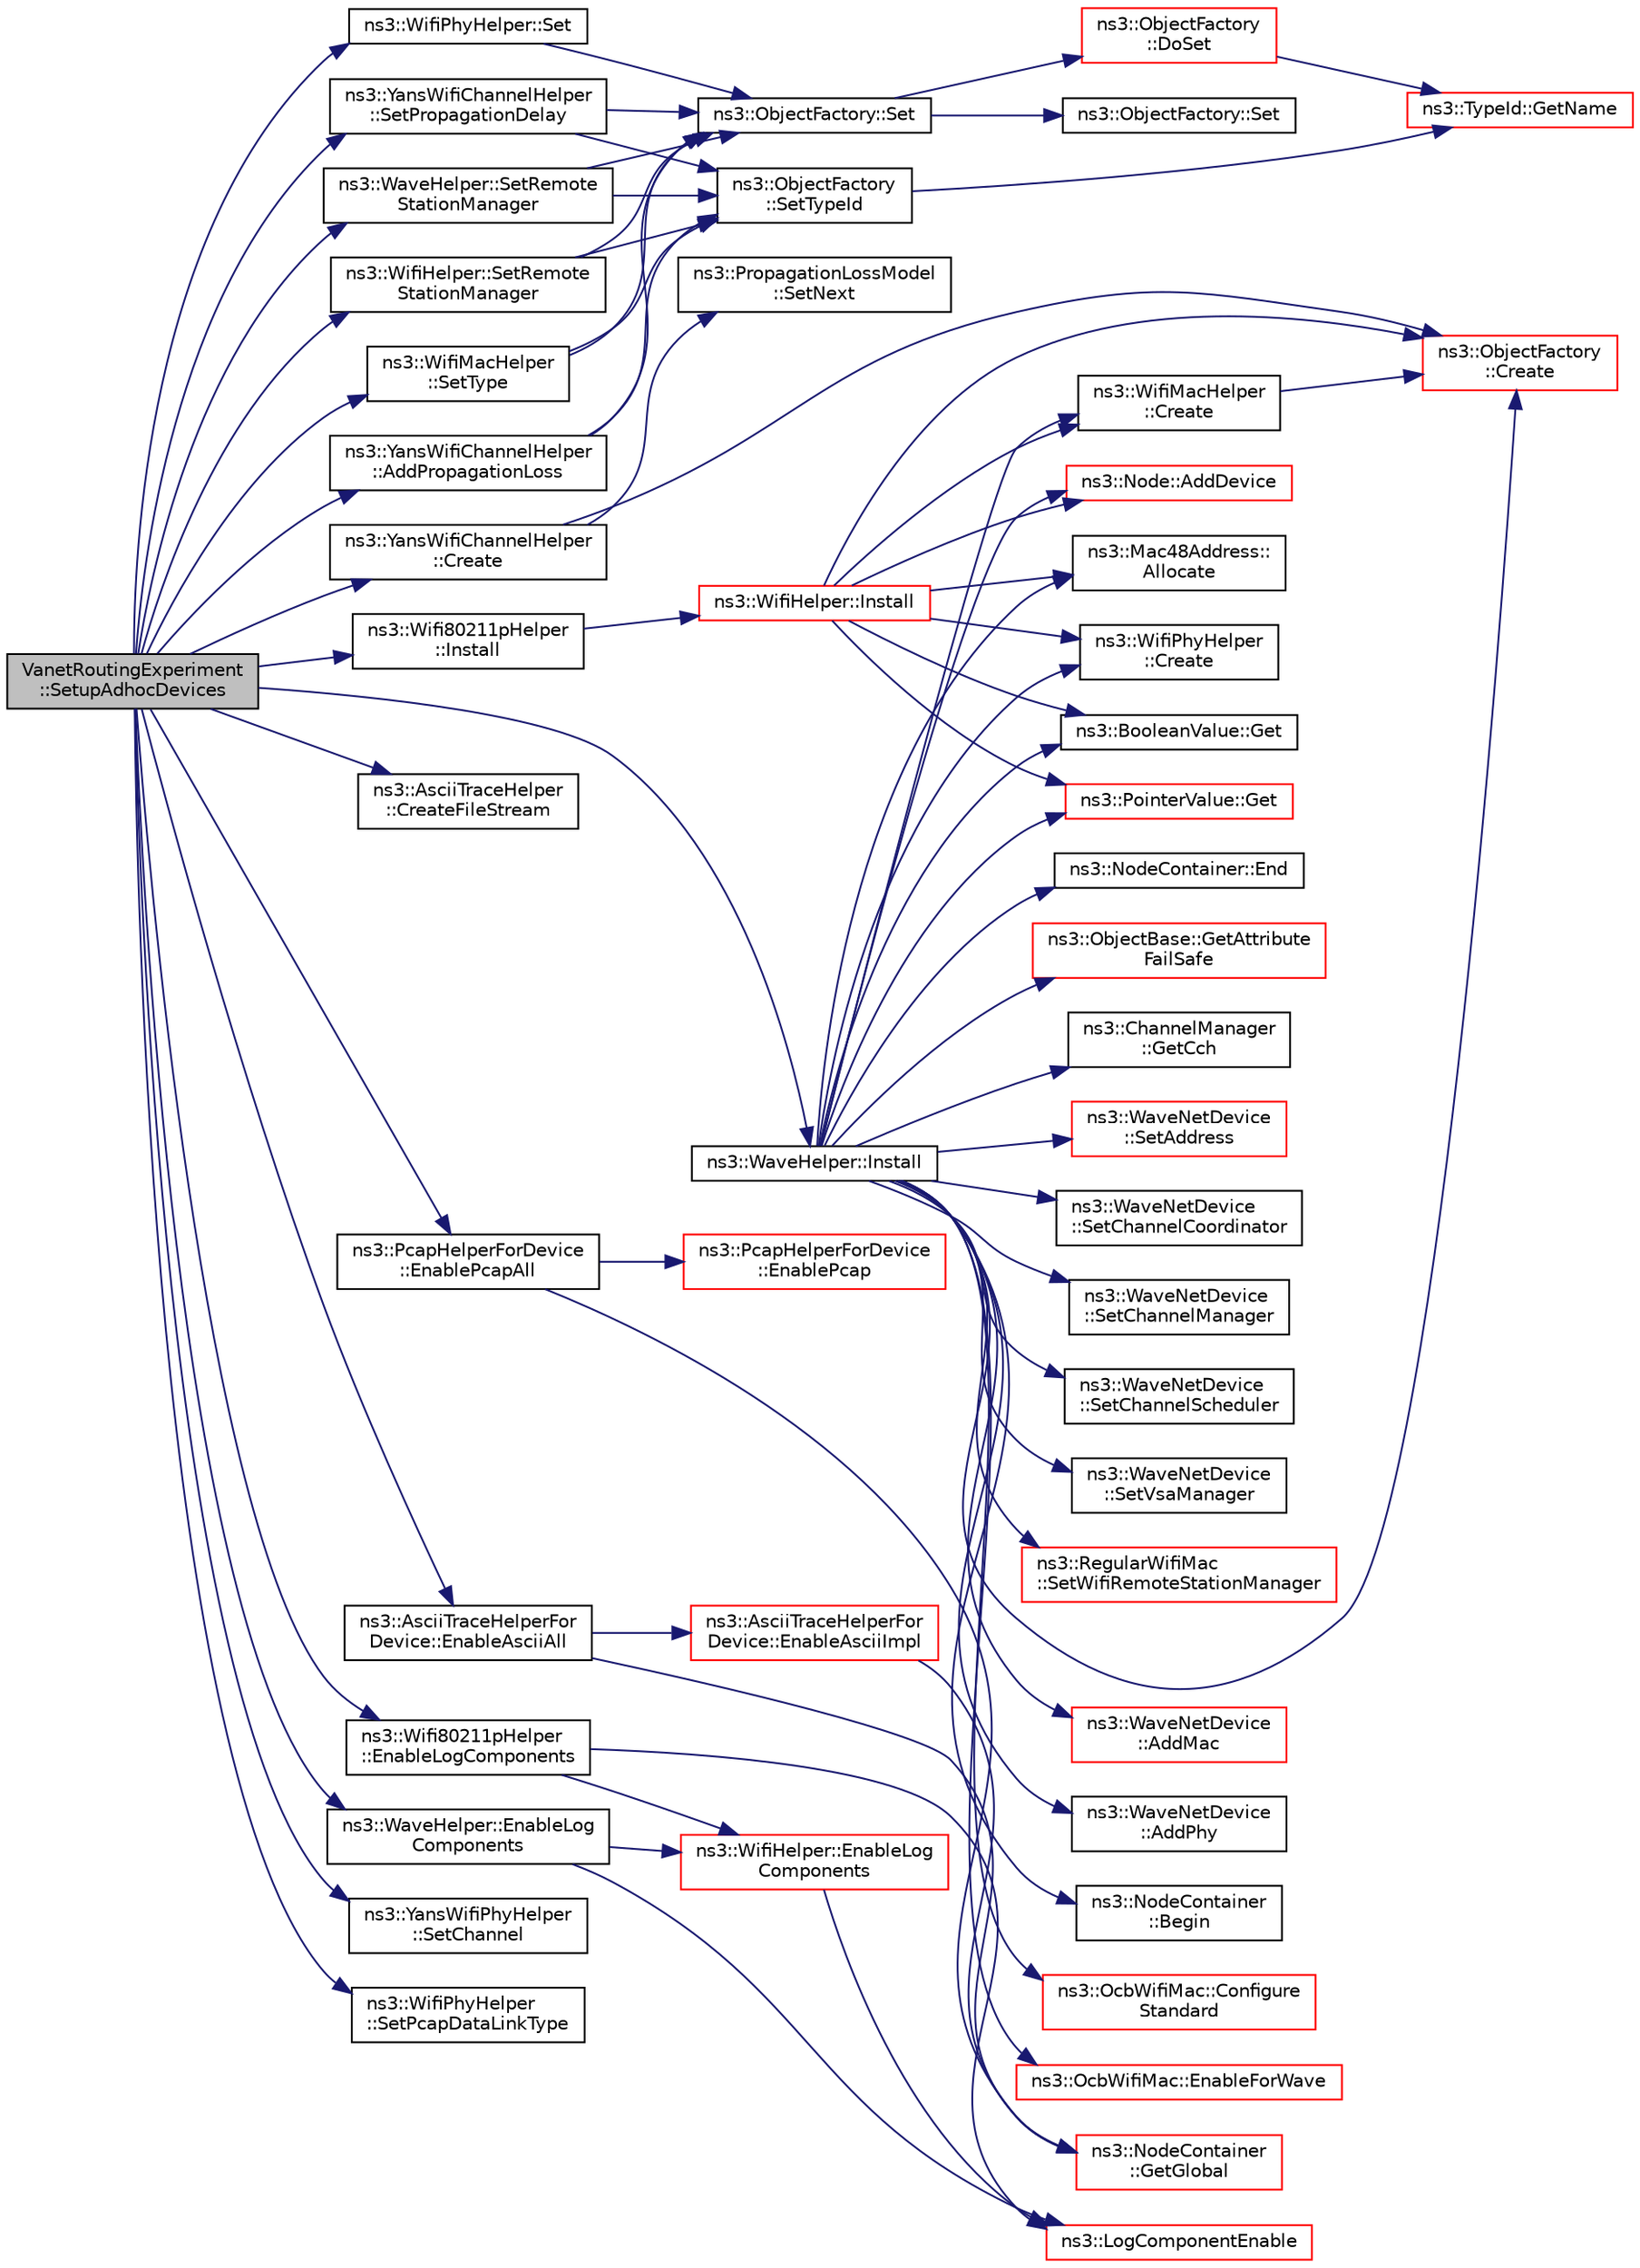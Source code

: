 digraph "VanetRoutingExperiment::SetupAdhocDevices"
{
 // LATEX_PDF_SIZE
  edge [fontname="Helvetica",fontsize="10",labelfontname="Helvetica",labelfontsize="10"];
  node [fontname="Helvetica",fontsize="10",shape=record];
  rankdir="LR";
  Node1 [label="VanetRoutingExperiment\l::SetupAdhocDevices",height=0.2,width=0.4,color="black", fillcolor="grey75", style="filled", fontcolor="black",tooltip="Set up the adhoc devices."];
  Node1 -> Node2 [color="midnightblue",fontsize="10",style="solid",fontname="Helvetica"];
  Node2 [label="ns3::YansWifiChannelHelper\l::AddPropagationLoss",height=0.2,width=0.4,color="black", fillcolor="white", style="filled",URL="$classns3_1_1_yans_wifi_channel_helper.html#a71c64d54e148b43698c65736e1c77156",tooltip=" "];
  Node2 -> Node3 [color="midnightblue",fontsize="10",style="solid",fontname="Helvetica"];
  Node3 [label="ns3::ObjectFactory::Set",height=0.2,width=0.4,color="black", fillcolor="white", style="filled",URL="$classns3_1_1_object_factory.html#a3c9d5ed564f08ab4427e113bcc48e1d4",tooltip="Set an attribute to be set during construction."];
  Node3 -> Node4 [color="midnightblue",fontsize="10",style="solid",fontname="Helvetica"];
  Node4 [label="ns3::ObjectFactory\l::DoSet",height=0.2,width=0.4,color="red", fillcolor="white", style="filled",URL="$classns3_1_1_object_factory.html#aadb67a8cecc138001fd042e4960123f3",tooltip="Set an attribute to be set during construction."];
  Node4 -> Node7 [color="midnightblue",fontsize="10",style="solid",fontname="Helvetica"];
  Node7 [label="ns3::TypeId::GetName",height=0.2,width=0.4,color="red", fillcolor="white", style="filled",URL="$classns3_1_1_type_id.html#abc4965475a579c2afdc668d7a7d58374",tooltip="Get the name."];
  Node3 -> Node18 [color="midnightblue",fontsize="10",style="solid",fontname="Helvetica"];
  Node18 [label="ns3::ObjectFactory::Set",height=0.2,width=0.4,color="black", fillcolor="white", style="filled",URL="$classns3_1_1_object_factory.html#a1326db5a97a5f238f859cee6df754029",tooltip="Base case to stop the recursion performed by the templated version of this method."];
  Node2 -> Node19 [color="midnightblue",fontsize="10",style="solid",fontname="Helvetica"];
  Node19 [label="ns3::ObjectFactory\l::SetTypeId",height=0.2,width=0.4,color="black", fillcolor="white", style="filled",URL="$classns3_1_1_object_factory.html#a77dcd099064038a1eb7a6b8251229ec3",tooltip="Set the TypeId of the Objects to be created by this factory."];
  Node19 -> Node7 [color="midnightblue",fontsize="10",style="solid",fontname="Helvetica"];
  Node1 -> Node20 [color="midnightblue",fontsize="10",style="solid",fontname="Helvetica"];
  Node20 [label="ns3::YansWifiChannelHelper\l::Create",height=0.2,width=0.4,color="black", fillcolor="white", style="filled",URL="$classns3_1_1_yans_wifi_channel_helper.html#a6bb01082fd42806a6b95e6684a4344d4",tooltip=" "];
  Node20 -> Node21 [color="midnightblue",fontsize="10",style="solid",fontname="Helvetica"];
  Node21 [label="ns3::ObjectFactory\l::Create",height=0.2,width=0.4,color="red", fillcolor="white", style="filled",URL="$classns3_1_1_object_factory.html#a52eda277f4aaab54266134ba48102ad7",tooltip="Create an Object instance of the configured TypeId."];
  Node20 -> Node41 [color="midnightblue",fontsize="10",style="solid",fontname="Helvetica"];
  Node41 [label="ns3::PropagationLossModel\l::SetNext",height=0.2,width=0.4,color="black", fillcolor="white", style="filled",URL="$classns3_1_1_propagation_loss_model.html#ac6d627f2eb09daa057de080615ac1013",tooltip="Enables a chain of loss models to act on the signal."];
  Node1 -> Node42 [color="midnightblue",fontsize="10",style="solid",fontname="Helvetica"];
  Node42 [label="ns3::AsciiTraceHelper\l::CreateFileStream",height=0.2,width=0.4,color="black", fillcolor="white", style="filled",URL="$classns3_1_1_ascii_trace_helper.html#a44960bf2ca32835024eaedd26d1c4f94",tooltip="Create and initialize an output stream object we'll use to write the traced bits."];
  Node1 -> Node43 [color="midnightblue",fontsize="10",style="solid",fontname="Helvetica"];
  Node43 [label="ns3::AsciiTraceHelperFor\lDevice::EnableAsciiAll",height=0.2,width=0.4,color="black", fillcolor="white", style="filled",URL="$classns3_1_1_ascii_trace_helper_for_device.html#a63e57c878526c732924e14c1e52cca8b",tooltip="Enable ascii trace output on each device (which is of the appropriate type) in the set of all nodes c..."];
  Node43 -> Node44 [color="midnightblue",fontsize="10",style="solid",fontname="Helvetica"];
  Node44 [label="ns3::AsciiTraceHelperFor\lDevice::EnableAsciiImpl",height=0.2,width=0.4,color="red", fillcolor="white", style="filled",URL="$classns3_1_1_ascii_trace_helper_for_device.html#a079409672a10e1316916c2a277424dcc",tooltip="Enable ascii trace output on the device specified by a global node-id (of a previously created node) ..."];
  Node44 -> Node47 [color="midnightblue",fontsize="10",style="solid",fontname="Helvetica"];
  Node47 [label="ns3::NodeContainer\l::GetGlobal",height=0.2,width=0.4,color="red", fillcolor="white", style="filled",URL="$classns3_1_1_node_container.html#a687e8f9ceb74d0ce3b06591c9f44c9ed",tooltip="Create a NodeContainer that contains a list of all nodes created through NodeContainer::Create() and ..."];
  Node43 -> Node47 [color="midnightblue",fontsize="10",style="solid",fontname="Helvetica"];
  Node1 -> Node87 [color="midnightblue",fontsize="10",style="solid",fontname="Helvetica"];
  Node87 [label="ns3::WaveHelper::EnableLog\lComponents",height=0.2,width=0.4,color="black", fillcolor="white", style="filled",URL="$classns3_1_1_wave_helper.html#a9b7510b4aeb982d4a01f2ae829e1ee09",tooltip="Helper to enable all WaveNetDevice log components with one statement."];
  Node87 -> Node88 [color="midnightblue",fontsize="10",style="solid",fontname="Helvetica"];
  Node88 [label="ns3::WifiHelper::EnableLog\lComponents",height=0.2,width=0.4,color="red", fillcolor="white", style="filled",URL="$classns3_1_1_wifi_helper.html#a9dcf143d52642e94606a9e0f228da2d2",tooltip="Helper to enable all WifiNetDevice log components with one statement."];
  Node88 -> Node89 [color="midnightblue",fontsize="10",style="solid",fontname="Helvetica"];
  Node89 [label="ns3::LogComponentEnable",height=0.2,width=0.4,color="red", fillcolor="white", style="filled",URL="$namespacens3.html#adc4ef4f00bb2f5f4edae67fc3bc27f20",tooltip="Enable the logging output associated with that log component."];
  Node87 -> Node89 [color="midnightblue",fontsize="10",style="solid",fontname="Helvetica"];
  Node1 -> Node91 [color="midnightblue",fontsize="10",style="solid",fontname="Helvetica"];
  Node91 [label="ns3::Wifi80211pHelper\l::EnableLogComponents",height=0.2,width=0.4,color="black", fillcolor="white", style="filled",URL="$classns3_1_1_wifi80211p_helper.html#a159fbdfa2402e78aebb00e7042ecfa08",tooltip="Helper to enable all WifiNetDevice log components with one statement."];
  Node91 -> Node88 [color="midnightblue",fontsize="10",style="solid",fontname="Helvetica"];
  Node91 -> Node89 [color="midnightblue",fontsize="10",style="solid",fontname="Helvetica"];
  Node1 -> Node92 [color="midnightblue",fontsize="10",style="solid",fontname="Helvetica"];
  Node92 [label="ns3::PcapHelperForDevice\l::EnablePcapAll",height=0.2,width=0.4,color="black", fillcolor="white", style="filled",URL="$classns3_1_1_pcap_helper_for_device.html#a4ab183a2512120200d4a0e5d8ececd49",tooltip="Enable pcap output on each device (which is of the appropriate type) in the set of all nodes created ..."];
  Node92 -> Node93 [color="midnightblue",fontsize="10",style="solid",fontname="Helvetica"];
  Node93 [label="ns3::PcapHelperForDevice\l::EnablePcap",height=0.2,width=0.4,color="red", fillcolor="white", style="filled",URL="$classns3_1_1_pcap_helper_for_device.html#a74866def9a881aa9d5c5be1225a26722",tooltip="Enable pcap output the indicated net device."];
  Node92 -> Node47 [color="midnightblue",fontsize="10",style="solid",fontname="Helvetica"];
  Node1 -> Node95 [color="midnightblue",fontsize="10",style="solid",fontname="Helvetica"];
  Node95 [label="ns3::WaveHelper::Install",height=0.2,width=0.4,color="black", fillcolor="white", style="filled",URL="$classns3_1_1_wave_helper.html#a31155675aae4cc3ca5320664f15a967d",tooltip=" "];
  Node95 -> Node96 [color="midnightblue",fontsize="10",style="solid",fontname="Helvetica"];
  Node96 [label="ns3::Node::AddDevice",height=0.2,width=0.4,color="red", fillcolor="white", style="filled",URL="$classns3_1_1_node.html#a42ff83ee1d5d1649c770d3f5b62375de",tooltip="Associate a NetDevice to this node."];
  Node95 -> Node110 [color="midnightblue",fontsize="10",style="solid",fontname="Helvetica"];
  Node110 [label="ns3::WaveNetDevice\l::AddMac",height=0.2,width=0.4,color="red", fillcolor="white", style="filled",URL="$classns3_1_1_wave_net_device.html#a1c2c9c7feb2a647396934f2b538afd1b",tooltip=" "];
  Node95 -> Node112 [color="midnightblue",fontsize="10",style="solid",fontname="Helvetica"];
  Node112 [label="ns3::WaveNetDevice\l::AddPhy",height=0.2,width=0.4,color="black", fillcolor="white", style="filled",URL="$classns3_1_1_wave_net_device.html#a067a76c0ee75baca3d269038645780da",tooltip=" "];
  Node95 -> Node113 [color="midnightblue",fontsize="10",style="solid",fontname="Helvetica"];
  Node113 [label="ns3::Mac48Address::\lAllocate",height=0.2,width=0.4,color="black", fillcolor="white", style="filled",URL="$classns3_1_1_mac48_address.html#a203b53c035649c0d4881fa1115aa2cdb",tooltip="Allocate a new Mac48Address."];
  Node95 -> Node49 [color="midnightblue",fontsize="10",style="solid",fontname="Helvetica"];
  Node49 [label="ns3::NodeContainer\l::Begin",height=0.2,width=0.4,color="black", fillcolor="white", style="filled",URL="$classns3_1_1_node_container.html#a2bfe1f50688c96e0888b1907e1e2f324",tooltip="Get an iterator which refers to the first Node in the container."];
  Node95 -> Node114 [color="midnightblue",fontsize="10",style="solid",fontname="Helvetica"];
  Node114 [label="ns3::OcbWifiMac::Configure\lStandard",height=0.2,width=0.4,color="red", fillcolor="white", style="filled",URL="$classns3_1_1_ocb_wifi_mac.html#af21336a3b77cc623fdc2b5b703b63dab",tooltip=" "];
  Node95 -> Node126 [color="midnightblue",fontsize="10",style="solid",fontname="Helvetica"];
  Node126 [label="ns3::WifiMacHelper\l::Create",height=0.2,width=0.4,color="black", fillcolor="white", style="filled",URL="$classns3_1_1_wifi_mac_helper.html#a66354d7a3bdbaf1c785a32647dabc1f2",tooltip=" "];
  Node126 -> Node21 [color="midnightblue",fontsize="10",style="solid",fontname="Helvetica"];
  Node95 -> Node127 [color="midnightblue",fontsize="10",style="solid",fontname="Helvetica"];
  Node127 [label="ns3::WifiPhyHelper\l::Create",height=0.2,width=0.4,color="black", fillcolor="white", style="filled",URL="$classns3_1_1_wifi_phy_helper.html#a0f7f4ce41ebe74cbba4f89bc9a9fec8e",tooltip=" "];
  Node95 -> Node21 [color="midnightblue",fontsize="10",style="solid",fontname="Helvetica"];
  Node95 -> Node128 [color="midnightblue",fontsize="10",style="solid",fontname="Helvetica"];
  Node128 [label="ns3::OcbWifiMac::EnableForWave",height=0.2,width=0.4,color="red", fillcolor="white", style="filled",URL="$classns3_1_1_ocb_wifi_mac.html#a7da6015f1bb04ffbb0974f9c94ccf988",tooltip=" "];
  Node95 -> Node50 [color="midnightblue",fontsize="10",style="solid",fontname="Helvetica"];
  Node50 [label="ns3::NodeContainer::End",height=0.2,width=0.4,color="black", fillcolor="white", style="filled",URL="$classns3_1_1_node_container.html#a4904853b5d3e86f622a2ef8b4e959e08",tooltip="Get an iterator which indicates past-the-last Node in the container."];
  Node95 -> Node204 [color="midnightblue",fontsize="10",style="solid",fontname="Helvetica"];
  Node204 [label="ns3::BooleanValue::Get",height=0.2,width=0.4,color="black", fillcolor="white", style="filled",URL="$classns3_1_1_boolean_value.html#a9a4461490f9b71d99b07bb73993f0f00",tooltip=" "];
  Node95 -> Node205 [color="midnightblue",fontsize="10",style="solid",fontname="Helvetica"];
  Node205 [label="ns3::PointerValue::Get",height=0.2,width=0.4,color="red", fillcolor="white", style="filled",URL="$classns3_1_1_pointer_value.html#a13334c3a4ada0f439bdad5190a0994c7",tooltip=" "];
  Node95 -> Node206 [color="midnightblue",fontsize="10",style="solid",fontname="Helvetica"];
  Node206 [label="ns3::ObjectBase::GetAttribute\lFailSafe",height=0.2,width=0.4,color="red", fillcolor="white", style="filled",URL="$classns3_1_1_object_base.html#a79b981cfd59c1fa1ae62854b975f0a06",tooltip="Get the value of an attribute without raising erros."];
  Node95 -> Node207 [color="midnightblue",fontsize="10",style="solid",fontname="Helvetica"];
  Node207 [label="ns3::ChannelManager\l::GetCch",height=0.2,width=0.4,color="black", fillcolor="white", style="filled",URL="$classns3_1_1_channel_manager.html#adbf5775f7d647b14c14fdcdbb00f67d0",tooltip=" "];
  Node95 -> Node208 [color="midnightblue",fontsize="10",style="solid",fontname="Helvetica"];
  Node208 [label="ns3::WaveNetDevice\l::SetAddress",height=0.2,width=0.4,color="red", fillcolor="white", style="filled",URL="$classns3_1_1_wave_net_device.html#af398bddb4768c86bdd1cb37ca1963eca",tooltip="Set the address of this interface."];
  Node95 -> Node212 [color="midnightblue",fontsize="10",style="solid",fontname="Helvetica"];
  Node212 [label="ns3::WaveNetDevice\l::SetChannelCoordinator",height=0.2,width=0.4,color="black", fillcolor="white", style="filled",URL="$classns3_1_1_wave_net_device.html#a0bd0431f70e5ea68ae818650b6ff06d8",tooltip=" "];
  Node95 -> Node213 [color="midnightblue",fontsize="10",style="solid",fontname="Helvetica"];
  Node213 [label="ns3::WaveNetDevice\l::SetChannelManager",height=0.2,width=0.4,color="black", fillcolor="white", style="filled",URL="$classns3_1_1_wave_net_device.html#acc72aa6c137e1c78c6e5bc3c19973ef4",tooltip=" "];
  Node95 -> Node214 [color="midnightblue",fontsize="10",style="solid",fontname="Helvetica"];
  Node214 [label="ns3::WaveNetDevice\l::SetChannelScheduler",height=0.2,width=0.4,color="black", fillcolor="white", style="filled",URL="$classns3_1_1_wave_net_device.html#a3aa4f3edcb781fca5306e817315cd31b",tooltip=" "];
  Node95 -> Node215 [color="midnightblue",fontsize="10",style="solid",fontname="Helvetica"];
  Node215 [label="ns3::WaveNetDevice\l::SetVsaManager",height=0.2,width=0.4,color="black", fillcolor="white", style="filled",URL="$classns3_1_1_wave_net_device.html#a67b70adf83f3029059e45b8f99901b9d",tooltip=" "];
  Node95 -> Node216 [color="midnightblue",fontsize="10",style="solid",fontname="Helvetica"];
  Node216 [label="ns3::RegularWifiMac\l::SetWifiRemoteStationManager",height=0.2,width=0.4,color="red", fillcolor="white", style="filled",URL="$classns3_1_1_regular_wifi_mac.html#a2519a6cbda45d3fd449d41c5f889d42b",tooltip=" "];
  Node1 -> Node218 [color="midnightblue",fontsize="10",style="solid",fontname="Helvetica"];
  Node218 [label="ns3::Wifi80211pHelper\l::Install",height=0.2,width=0.4,color="black", fillcolor="white", style="filled",URL="$classns3_1_1_wifi80211p_helper.html#a513ab88d489ae9f25d0aaeefb7de7829",tooltip=" "];
  Node218 -> Node219 [color="midnightblue",fontsize="10",style="solid",fontname="Helvetica"];
  Node219 [label="ns3::WifiHelper::Install",height=0.2,width=0.4,color="red", fillcolor="white", style="filled",URL="$classns3_1_1_wifi_helper.html#acf88c2d3f0721a1023794fb60502a9d6",tooltip=" "];
  Node219 -> Node96 [color="midnightblue",fontsize="10",style="solid",fontname="Helvetica"];
  Node219 -> Node113 [color="midnightblue",fontsize="10",style="solid",fontname="Helvetica"];
  Node219 -> Node126 [color="midnightblue",fontsize="10",style="solid",fontname="Helvetica"];
  Node219 -> Node127 [color="midnightblue",fontsize="10",style="solid",fontname="Helvetica"];
  Node219 -> Node21 [color="midnightblue",fontsize="10",style="solid",fontname="Helvetica"];
  Node219 -> Node204 [color="midnightblue",fontsize="10",style="solid",fontname="Helvetica"];
  Node219 -> Node205 [color="midnightblue",fontsize="10",style="solid",fontname="Helvetica"];
  Node1 -> Node258 [color="midnightblue",fontsize="10",style="solid",fontname="Helvetica"];
  Node258 [label="ns3::WifiPhyHelper::Set",height=0.2,width=0.4,color="black", fillcolor="white", style="filled",URL="$classns3_1_1_wifi_phy_helper.html#a2527d6d7b29f717fd7436166c5f05f1a",tooltip=" "];
  Node258 -> Node3 [color="midnightblue",fontsize="10",style="solid",fontname="Helvetica"];
  Node1 -> Node259 [color="midnightblue",fontsize="10",style="solid",fontname="Helvetica"];
  Node259 [label="ns3::YansWifiPhyHelper\l::SetChannel",height=0.2,width=0.4,color="black", fillcolor="white", style="filled",URL="$classns3_1_1_yans_wifi_phy_helper.html#ad2e9a27587dd4ff320435c93cc2676de",tooltip=" "];
  Node1 -> Node260 [color="midnightblue",fontsize="10",style="solid",fontname="Helvetica"];
  Node260 [label="ns3::WifiPhyHelper\l::SetPcapDataLinkType",height=0.2,width=0.4,color="black", fillcolor="white", style="filled",URL="$classns3_1_1_wifi_phy_helper.html#a045d67b114758c457711391dc55dcf9d",tooltip="Set the data link type of PCAP traces to be used."];
  Node1 -> Node261 [color="midnightblue",fontsize="10",style="solid",fontname="Helvetica"];
  Node261 [label="ns3::YansWifiChannelHelper\l::SetPropagationDelay",height=0.2,width=0.4,color="black", fillcolor="white", style="filled",URL="$classns3_1_1_yans_wifi_channel_helper.html#a6b452ba53ccaee6ca000cc72ed9ea0fa",tooltip=" "];
  Node261 -> Node3 [color="midnightblue",fontsize="10",style="solid",fontname="Helvetica"];
  Node261 -> Node19 [color="midnightblue",fontsize="10",style="solid",fontname="Helvetica"];
  Node1 -> Node262 [color="midnightblue",fontsize="10",style="solid",fontname="Helvetica"];
  Node262 [label="ns3::WaveHelper::SetRemote\lStationManager",height=0.2,width=0.4,color="black", fillcolor="white", style="filled",URL="$classns3_1_1_wave_helper.html#adab4d73cf2f36e24d9861f9aef1ffe01",tooltip=" "];
  Node262 -> Node3 [color="midnightblue",fontsize="10",style="solid",fontname="Helvetica"];
  Node262 -> Node19 [color="midnightblue",fontsize="10",style="solid",fontname="Helvetica"];
  Node1 -> Node263 [color="midnightblue",fontsize="10",style="solid",fontname="Helvetica"];
  Node263 [label="ns3::WifiHelper::SetRemote\lStationManager",height=0.2,width=0.4,color="black", fillcolor="white", style="filled",URL="$classns3_1_1_wifi_helper.html#a3d01b178aeb2de246ab5a3aa5638ce24",tooltip=" "];
  Node263 -> Node3 [color="midnightblue",fontsize="10",style="solid",fontname="Helvetica"];
  Node263 -> Node19 [color="midnightblue",fontsize="10",style="solid",fontname="Helvetica"];
  Node1 -> Node264 [color="midnightblue",fontsize="10",style="solid",fontname="Helvetica"];
  Node264 [label="ns3::WifiMacHelper\l::SetType",height=0.2,width=0.4,color="black", fillcolor="white", style="filled",URL="$classns3_1_1_wifi_mac_helper.html#a382d8df76a1dd7007179d1963b4b6bc6",tooltip=" "];
  Node264 -> Node3 [color="midnightblue",fontsize="10",style="solid",fontname="Helvetica"];
  Node264 -> Node19 [color="midnightblue",fontsize="10",style="solid",fontname="Helvetica"];
}
